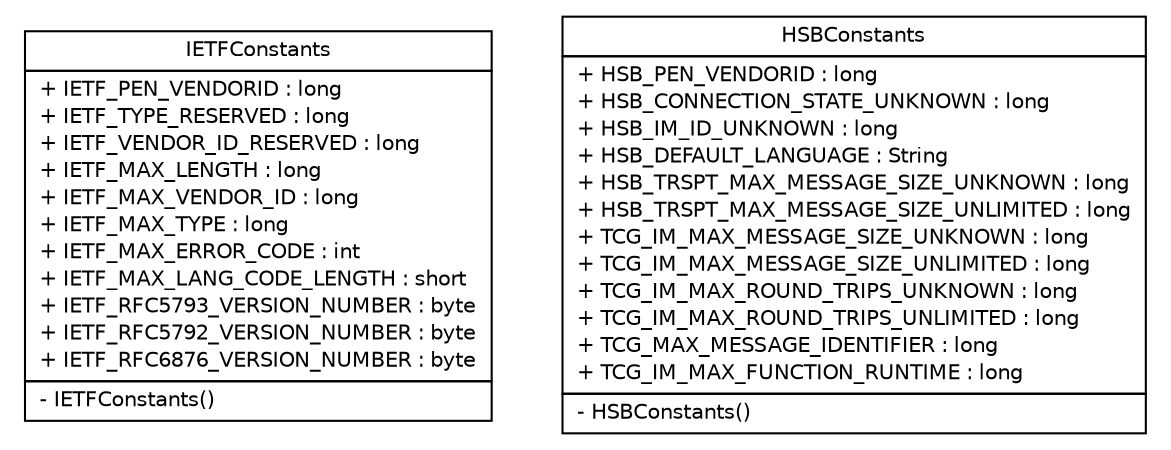 #!/usr/local/bin/dot
#
# Class diagram 
# Generated by UMLGraph version R5_6 (http://www.umlgraph.org/)
#

digraph G {
	edge [fontname="Helvetica",fontsize=10,labelfontname="Helvetica",labelfontsize=10];
	node [fontname="Helvetica",fontsize=10,shape=plaintext];
	nodesep=0.25;
	ranksep=0.5;
	// de.hsbremen.tc.tnc.IETFConstants
	c69 [label=<<table title="de.hsbremen.tc.tnc.IETFConstants" border="0" cellborder="1" cellspacing="0" cellpadding="2" port="p" href="./IETFConstants.html">
		<tr><td><table border="0" cellspacing="0" cellpadding="1">
<tr><td align="center" balign="center"> IETFConstants </td></tr>
		</table></td></tr>
		<tr><td><table border="0" cellspacing="0" cellpadding="1">
<tr><td align="left" balign="left"> + IETF_PEN_VENDORID : long </td></tr>
<tr><td align="left" balign="left"> + IETF_TYPE_RESERVED : long </td></tr>
<tr><td align="left" balign="left"> + IETF_VENDOR_ID_RESERVED : long </td></tr>
<tr><td align="left" balign="left"> + IETF_MAX_LENGTH : long </td></tr>
<tr><td align="left" balign="left"> + IETF_MAX_VENDOR_ID : long </td></tr>
<tr><td align="left" balign="left"> + IETF_MAX_TYPE : long </td></tr>
<tr><td align="left" balign="left"> + IETF_MAX_ERROR_CODE : int </td></tr>
<tr><td align="left" balign="left"> + IETF_MAX_LANG_CODE_LENGTH : short </td></tr>
<tr><td align="left" balign="left"> + IETF_RFC5793_VERSION_NUMBER : byte </td></tr>
<tr><td align="left" balign="left"> + IETF_RFC5792_VERSION_NUMBER : byte </td></tr>
<tr><td align="left" balign="left"> + IETF_RFC6876_VERSION_NUMBER : byte </td></tr>
		</table></td></tr>
		<tr><td><table border="0" cellspacing="0" cellpadding="1">
<tr><td align="left" balign="left"> - IETFConstants() </td></tr>
		</table></td></tr>
		</table>>, URL="./IETFConstants.html", fontname="Helvetica", fontcolor="black", fontsize=10.0];
	// de.hsbremen.tc.tnc.HSBConstants
	c70 [label=<<table title="de.hsbremen.tc.tnc.HSBConstants" border="0" cellborder="1" cellspacing="0" cellpadding="2" port="p" href="./HSBConstants.html">
		<tr><td><table border="0" cellspacing="0" cellpadding="1">
<tr><td align="center" balign="center"> HSBConstants </td></tr>
		</table></td></tr>
		<tr><td><table border="0" cellspacing="0" cellpadding="1">
<tr><td align="left" balign="left"> + HSB_PEN_VENDORID : long </td></tr>
<tr><td align="left" balign="left"> + HSB_CONNECTION_STATE_UNKNOWN : long </td></tr>
<tr><td align="left" balign="left"> + HSB_IM_ID_UNKNOWN : long </td></tr>
<tr><td align="left" balign="left"> + HSB_DEFAULT_LANGUAGE : String </td></tr>
<tr><td align="left" balign="left"> + HSB_TRSPT_MAX_MESSAGE_SIZE_UNKNOWN : long </td></tr>
<tr><td align="left" balign="left"> + HSB_TRSPT_MAX_MESSAGE_SIZE_UNLIMITED : long </td></tr>
<tr><td align="left" balign="left"> + TCG_IM_MAX_MESSAGE_SIZE_UNKNOWN : long </td></tr>
<tr><td align="left" balign="left"> + TCG_IM_MAX_MESSAGE_SIZE_UNLIMITED : long </td></tr>
<tr><td align="left" balign="left"> + TCG_IM_MAX_ROUND_TRIPS_UNKNOWN : long </td></tr>
<tr><td align="left" balign="left"> + TCG_IM_MAX_ROUND_TRIPS_UNLIMITED : long </td></tr>
<tr><td align="left" balign="left"> + TCG_MAX_MESSAGE_IDENTIFIER : long </td></tr>
<tr><td align="left" balign="left"> + TCG_IM_MAX_FUNCTION_RUNTIME : long </td></tr>
		</table></td></tr>
		<tr><td><table border="0" cellspacing="0" cellpadding="1">
<tr><td align="left" balign="left"> - HSBConstants() </td></tr>
		</table></td></tr>
		</table>>, URL="./HSBConstants.html", fontname="Helvetica", fontcolor="black", fontsize=10.0];
}


